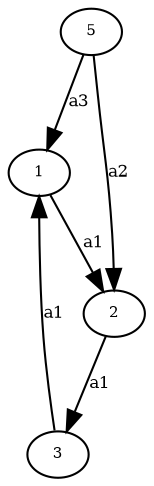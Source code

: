 digraph {
"H1v1" [label="1",fontsize=7,width=.01,height=.01];
"H1v1" -> "H1v2" [label="a1",fontsize=8];
"H1v2" [label="2",fontsize=7,width=.01,height=.01];
"H1v2" -> "H1v3" [label="a1",fontsize=8];
"H1v3" [label="3",fontsize=7,width=.01,height=.01];
"H1v3" -> "H1v1" [label="a1",fontsize=8];
"H1v5" [label="5",fontsize=7,width=.01,height=.01];
"H1v5" -> "H1v1" [label="a3",fontsize=8];
"H1v5" -> "H1v2" [label="a2",fontsize=8];
}